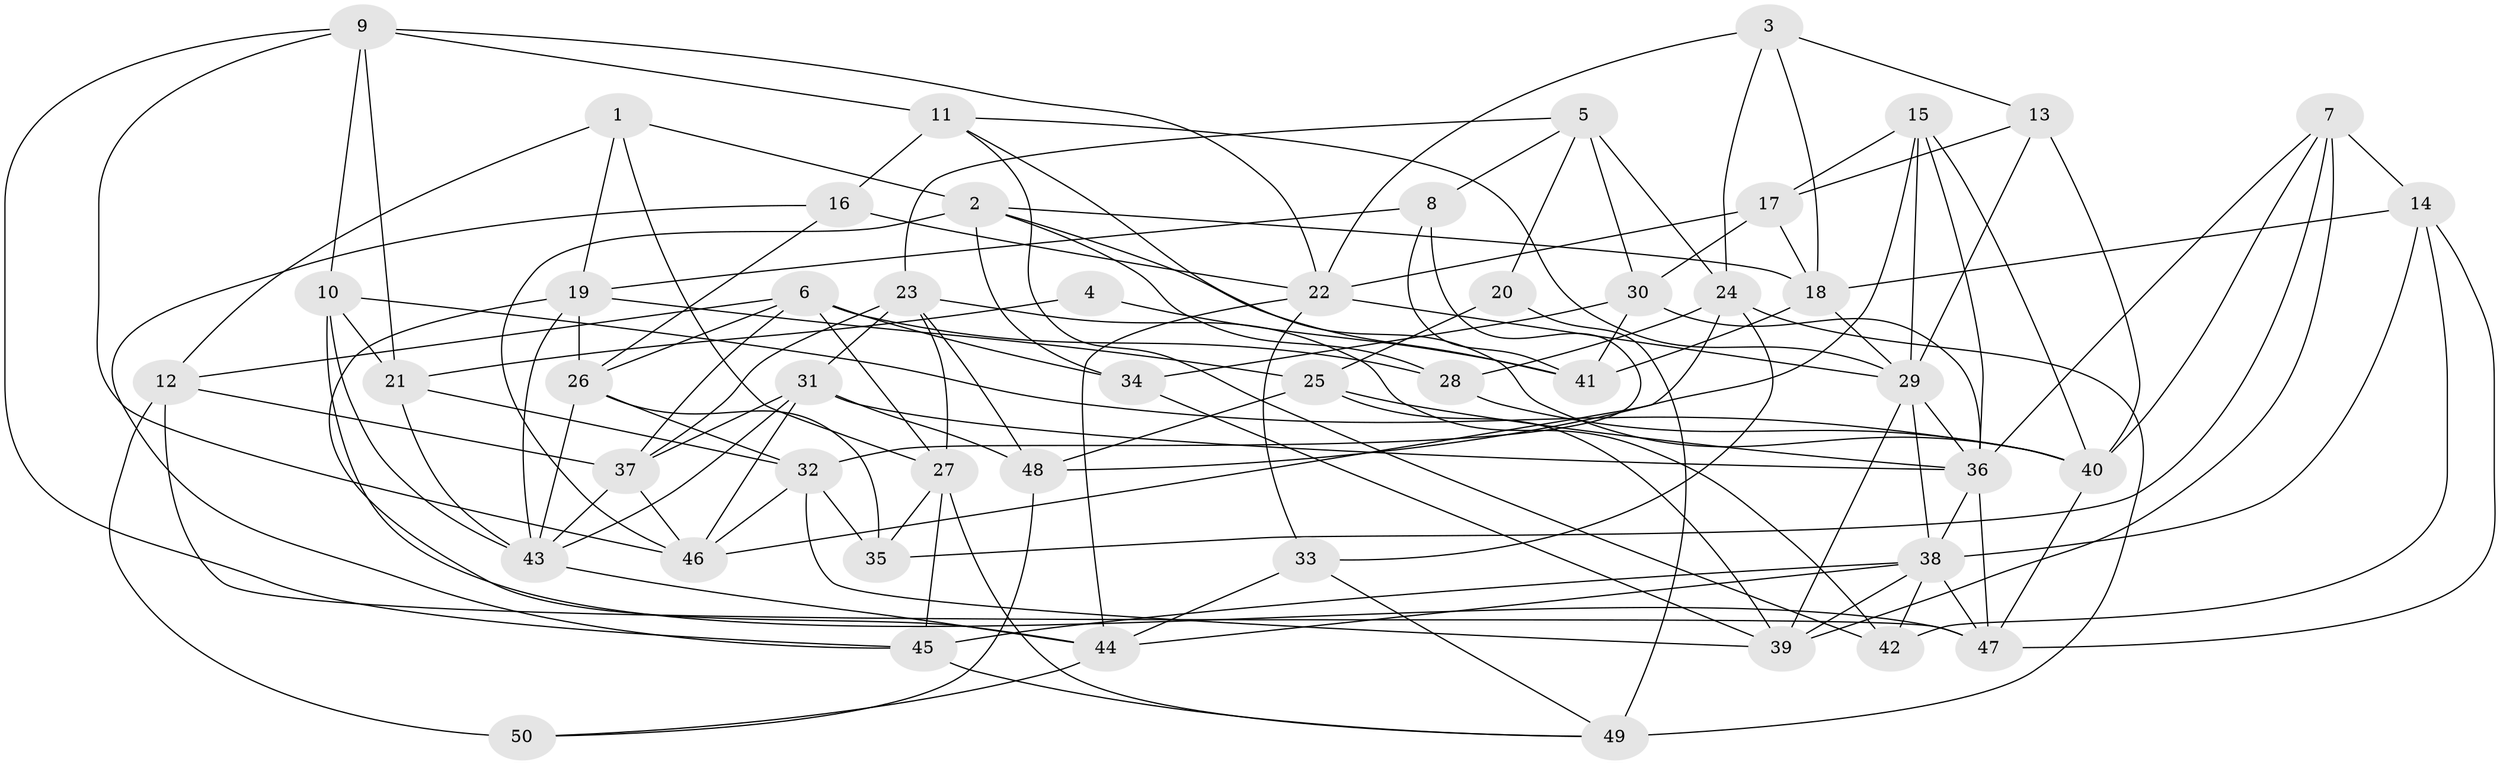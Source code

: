 // original degree distribution, {4: 1.0}
// Generated by graph-tools (version 1.1) at 2025/03/03/09/25 03:03:03]
// undirected, 50 vertices, 132 edges
graph export_dot {
graph [start="1"]
  node [color=gray90,style=filled];
  1;
  2;
  3;
  4;
  5;
  6;
  7;
  8;
  9;
  10;
  11;
  12;
  13;
  14;
  15;
  16;
  17;
  18;
  19;
  20;
  21;
  22;
  23;
  24;
  25;
  26;
  27;
  28;
  29;
  30;
  31;
  32;
  33;
  34;
  35;
  36;
  37;
  38;
  39;
  40;
  41;
  42;
  43;
  44;
  45;
  46;
  47;
  48;
  49;
  50;
  1 -- 2 [weight=1.0];
  1 -- 12 [weight=1.0];
  1 -- 19 [weight=1.0];
  1 -- 27 [weight=1.0];
  2 -- 18 [weight=1.0];
  2 -- 28 [weight=1.0];
  2 -- 34 [weight=1.0];
  2 -- 41 [weight=1.0];
  2 -- 46 [weight=1.0];
  3 -- 13 [weight=1.0];
  3 -- 18 [weight=1.0];
  3 -- 22 [weight=1.0];
  3 -- 24 [weight=1.0];
  4 -- 21 [weight=2.0];
  4 -- 41 [weight=2.0];
  5 -- 8 [weight=1.0];
  5 -- 20 [weight=1.0];
  5 -- 23 [weight=1.0];
  5 -- 24 [weight=1.0];
  5 -- 30 [weight=2.0];
  6 -- 12 [weight=1.0];
  6 -- 26 [weight=1.0];
  6 -- 27 [weight=1.0];
  6 -- 28 [weight=1.0];
  6 -- 34 [weight=1.0];
  6 -- 37 [weight=1.0];
  7 -- 14 [weight=2.0];
  7 -- 35 [weight=1.0];
  7 -- 36 [weight=1.0];
  7 -- 39 [weight=1.0];
  7 -- 40 [weight=1.0];
  8 -- 19 [weight=1.0];
  8 -- 32 [weight=1.0];
  8 -- 41 [weight=1.0];
  9 -- 10 [weight=1.0];
  9 -- 11 [weight=1.0];
  9 -- 21 [weight=1.0];
  9 -- 22 [weight=1.0];
  9 -- 45 [weight=1.0];
  9 -- 46 [weight=1.0];
  10 -- 21 [weight=1.0];
  10 -- 40 [weight=1.0];
  10 -- 43 [weight=2.0];
  10 -- 47 [weight=1.0];
  11 -- 16 [weight=2.0];
  11 -- 29 [weight=1.0];
  11 -- 40 [weight=1.0];
  11 -- 42 [weight=1.0];
  12 -- 37 [weight=1.0];
  12 -- 47 [weight=1.0];
  12 -- 50 [weight=2.0];
  13 -- 17 [weight=2.0];
  13 -- 29 [weight=1.0];
  13 -- 40 [weight=2.0];
  14 -- 18 [weight=1.0];
  14 -- 38 [weight=1.0];
  14 -- 42 [weight=1.0];
  14 -- 47 [weight=1.0];
  15 -- 17 [weight=1.0];
  15 -- 29 [weight=1.0];
  15 -- 36 [weight=1.0];
  15 -- 40 [weight=1.0];
  15 -- 48 [weight=2.0];
  16 -- 22 [weight=2.0];
  16 -- 26 [weight=1.0];
  16 -- 45 [weight=1.0];
  17 -- 18 [weight=1.0];
  17 -- 22 [weight=1.0];
  17 -- 30 [weight=1.0];
  18 -- 29 [weight=1.0];
  18 -- 41 [weight=1.0];
  19 -- 25 [weight=1.0];
  19 -- 26 [weight=1.0];
  19 -- 43 [weight=1.0];
  19 -- 44 [weight=1.0];
  20 -- 25 [weight=1.0];
  20 -- 49 [weight=2.0];
  21 -- 32 [weight=1.0];
  21 -- 43 [weight=1.0];
  22 -- 29 [weight=1.0];
  22 -- 33 [weight=1.0];
  22 -- 44 [weight=1.0];
  23 -- 27 [weight=1.0];
  23 -- 31 [weight=1.0];
  23 -- 37 [weight=1.0];
  23 -- 42 [weight=1.0];
  23 -- 48 [weight=1.0];
  24 -- 28 [weight=1.0];
  24 -- 33 [weight=1.0];
  24 -- 46 [weight=1.0];
  24 -- 49 [weight=1.0];
  25 -- 36 [weight=2.0];
  25 -- 39 [weight=1.0];
  25 -- 48 [weight=1.0];
  26 -- 32 [weight=1.0];
  26 -- 35 [weight=1.0];
  26 -- 43 [weight=1.0];
  27 -- 35 [weight=1.0];
  27 -- 45 [weight=1.0];
  27 -- 49 [weight=1.0];
  28 -- 40 [weight=1.0];
  29 -- 36 [weight=1.0];
  29 -- 38 [weight=1.0];
  29 -- 39 [weight=1.0];
  30 -- 34 [weight=1.0];
  30 -- 36 [weight=1.0];
  30 -- 41 [weight=1.0];
  31 -- 36 [weight=1.0];
  31 -- 37 [weight=1.0];
  31 -- 43 [weight=1.0];
  31 -- 46 [weight=1.0];
  31 -- 48 [weight=1.0];
  32 -- 35 [weight=1.0];
  32 -- 39 [weight=1.0];
  32 -- 46 [weight=1.0];
  33 -- 44 [weight=1.0];
  33 -- 49 [weight=1.0];
  34 -- 39 [weight=1.0];
  36 -- 38 [weight=2.0];
  36 -- 47 [weight=1.0];
  37 -- 43 [weight=1.0];
  37 -- 46 [weight=1.0];
  38 -- 39 [weight=1.0];
  38 -- 42 [weight=1.0];
  38 -- 44 [weight=1.0];
  38 -- 45 [weight=2.0];
  38 -- 47 [weight=1.0];
  40 -- 47 [weight=1.0];
  43 -- 44 [weight=1.0];
  44 -- 50 [weight=1.0];
  45 -- 49 [weight=1.0];
  48 -- 50 [weight=1.0];
}
